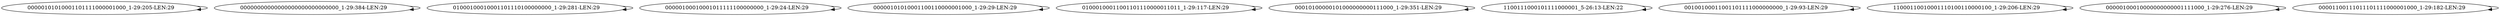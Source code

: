 digraph G {
    "00000101010001101111000001000_1-29:205-LEN:29" -> "00000101010001101111000001000_1-29:205-LEN:29";
    "00000000000000000000000000000_1-29:384-LEN:29" -> "00000000000000000000000000000_1-29:384-LEN:29";
    "01000100010001101110100000000_1-29:281-LEN:29" -> "01000100010001101110100000000_1-29:281-LEN:29";
    "00000100010001011111100000000_1-29:24-LEN:29" -> "00000100010001011111100000000_1-29:24-LEN:29";
    "00000101010001100110000001000_1-29:29-LEN:29" -> "00000101010001100110000001000_1-29:29-LEN:29";
    "01000100011001101110000011011_1-29:117-LEN:29" -> "01000100011001101110000011011_1-29:117-LEN:29";
    "00010100000101000000000111000_1-29:351-LEN:29" -> "00010100000101000000000111000_1-29:351-LEN:29";
    "1100111000101111000001_5-26:13-LEN:22" -> "1100111000101111000001_5-26:13-LEN:22";
    "00100100011001101111000000000_1-29:93-LEN:29" -> "00100100011001101111000000000_1-29:93-LEN:29";
    "11000110010001110100110000100_1-29:206-LEN:29" -> "11000110010001110100110000100_1-29:206-LEN:29";
    "00000100010000000000001111000_1-29:276-LEN:29" -> "00000100010000000000001111000_1-29:276-LEN:29";
    "00001100111011101111000001000_1-29:182-LEN:29" -> "00001100111011101111000001000_1-29:182-LEN:29";
}
